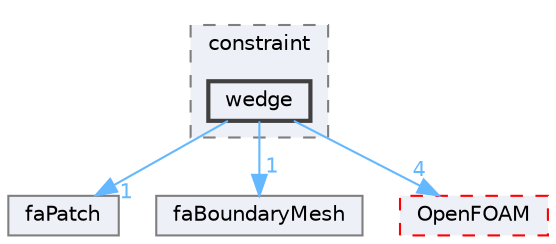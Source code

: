 digraph "src/finiteArea/faMesh/faPatches/constraint/wedge"
{
 // LATEX_PDF_SIZE
  bgcolor="transparent";
  edge [fontname=Helvetica,fontsize=10,labelfontname=Helvetica,labelfontsize=10];
  node [fontname=Helvetica,fontsize=10,shape=box,height=0.2,width=0.4];
  compound=true
  subgraph clusterdir_153f03f4c9f1808136b4b13dc539a5ce {
    graph [ bgcolor="#edf0f7", pencolor="grey50", label="constraint", fontname=Helvetica,fontsize=10 style="filled,dashed", URL="dir_153f03f4c9f1808136b4b13dc539a5ce.html",tooltip=""]
  dir_fdb757a376ec4e726a92a05936579805 [label="wedge", fillcolor="#edf0f7", color="grey25", style="filled,bold", URL="dir_fdb757a376ec4e726a92a05936579805.html",tooltip=""];
  }
  dir_2573e9a60ab8504dd6f33355336227ae [label="faPatch", fillcolor="#edf0f7", color="grey50", style="filled", URL="dir_2573e9a60ab8504dd6f33355336227ae.html",tooltip=""];
  dir_4b1e64a1495216c5f8c8d2715aaf6db0 [label="faBoundaryMesh", fillcolor="#edf0f7", color="grey50", style="filled", URL="dir_4b1e64a1495216c5f8c8d2715aaf6db0.html",tooltip=""];
  dir_c5473ff19b20e6ec4dfe5c310b3778a8 [label="OpenFOAM", fillcolor="#edf0f7", color="red", style="filled,dashed", URL="dir_c5473ff19b20e6ec4dfe5c310b3778a8.html",tooltip=""];
  dir_fdb757a376ec4e726a92a05936579805->dir_2573e9a60ab8504dd6f33355336227ae [headlabel="1", labeldistance=1.5 headhref="dir_004388_001304.html" href="dir_004388_001304.html" color="steelblue1" fontcolor="steelblue1"];
  dir_fdb757a376ec4e726a92a05936579805->dir_4b1e64a1495216c5f8c8d2715aaf6db0 [headlabel="1", labeldistance=1.5 headhref="dir_004388_001241.html" href="dir_004388_001241.html" color="steelblue1" fontcolor="steelblue1"];
  dir_fdb757a376ec4e726a92a05936579805->dir_c5473ff19b20e6ec4dfe5c310b3778a8 [headlabel="4", labeldistance=1.5 headhref="dir_004388_002695.html" href="dir_004388_002695.html" color="steelblue1" fontcolor="steelblue1"];
}

